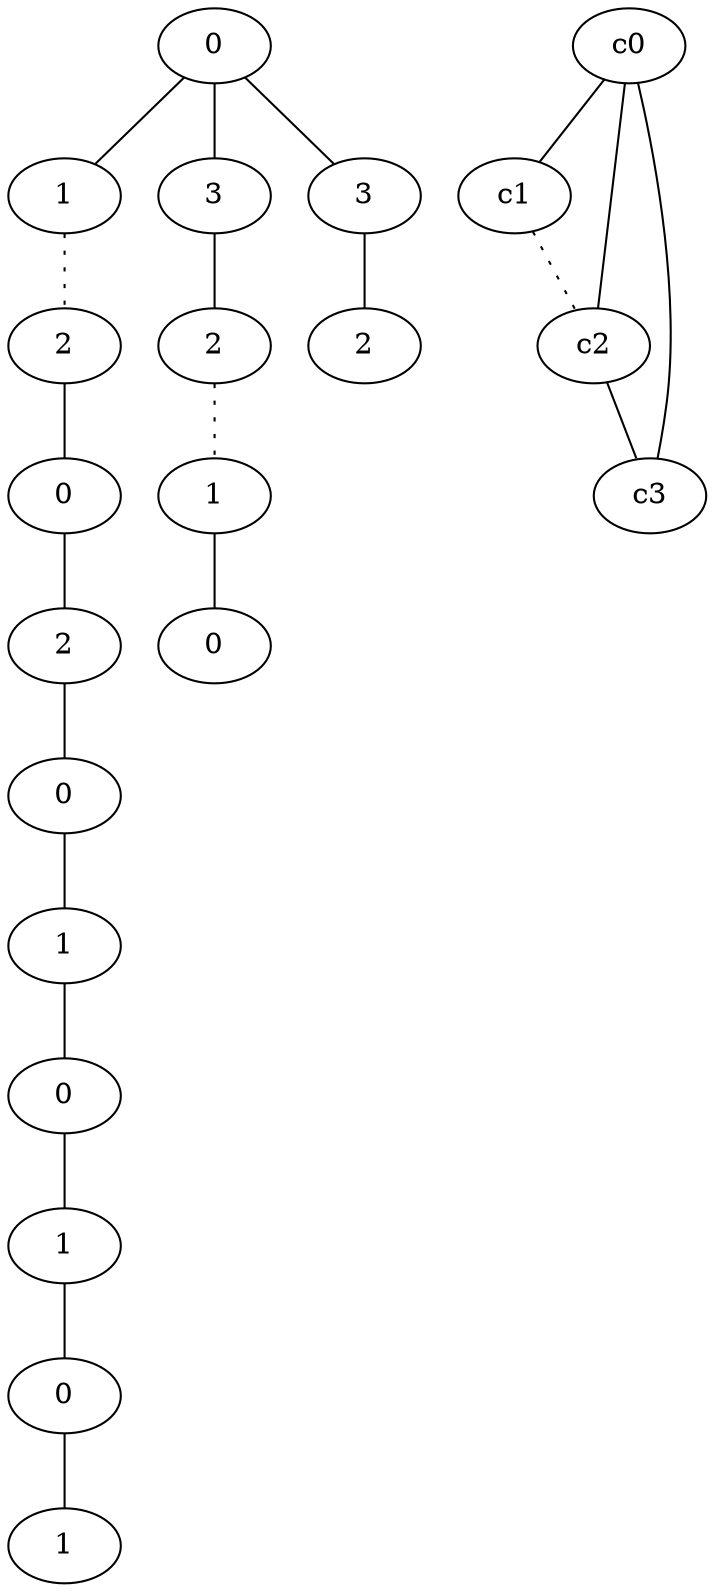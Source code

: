 graph {
a0[label=0];
a1[label=1];
a2[label=2];
a3[label=0];
a4[label=2];
a5[label=0];
a6[label=1];
a7[label=0];
a8[label=1];
a9[label=0];
a10[label=1];
a11[label=3];
a12[label=2];
a13[label=1];
a14[label=0];
a15[label=3];
a16[label=2];
a0 -- a1;
a0 -- a11;
a0 -- a15;
a1 -- a2 [style=dotted];
a2 -- a3;
a3 -- a4;
a4 -- a5;
a5 -- a6;
a6 -- a7;
a7 -- a8;
a8 -- a9;
a9 -- a10;
a11 -- a12;
a12 -- a13 [style=dotted];
a13 -- a14;
a15 -- a16;
c0 -- c1;
c0 -- c2;
c0 -- c3;
c1 -- c2 [style=dotted];
c2 -- c3;
}
